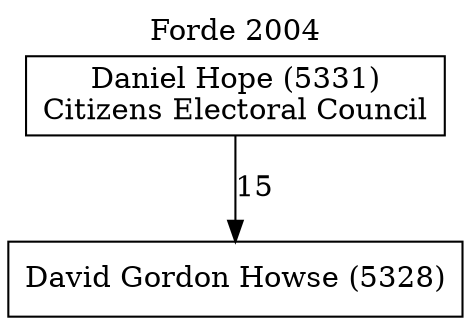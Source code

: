 // House preference flow
digraph "David Gordon Howse (5328)_Forde_2004" {
	graph [label="Forde 2004" labelloc=t mclimit=10]
	node [shape=box]
	"David Gordon Howse (5328)" [label="David Gordon Howse (5328)
"]
	"Daniel Hope (5331)" [label="Daniel Hope (5331)
Citizens Electoral Council"]
	"Daniel Hope (5331)" -> "David Gordon Howse (5328)" [label=15]
}
